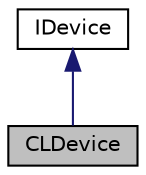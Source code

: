 digraph "CLDevice"
{
 // LATEX_PDF_SIZE
  edge [fontname="Helvetica",fontsize="10",labelfontname="Helvetica",labelfontsize="10"];
  node [fontname="Helvetica",fontsize="10",shape=record];
  Node1 [label="CLDevice",height=0.2,width=0.4,color="black", fillcolor="grey75", style="filled", fontcolor="black",tooltip="OpenCL device type class."];
  Node2 -> Node1 [dir="back",color="midnightblue",fontsize="10",style="solid",fontname="Helvetica"];
  Node2 [label="IDevice",height=0.2,width=0.4,color="black", fillcolor="white", style="filled",URL="$classarm__compute_1_1_i_device.xhtml",tooltip="Interface for device object."];
}
